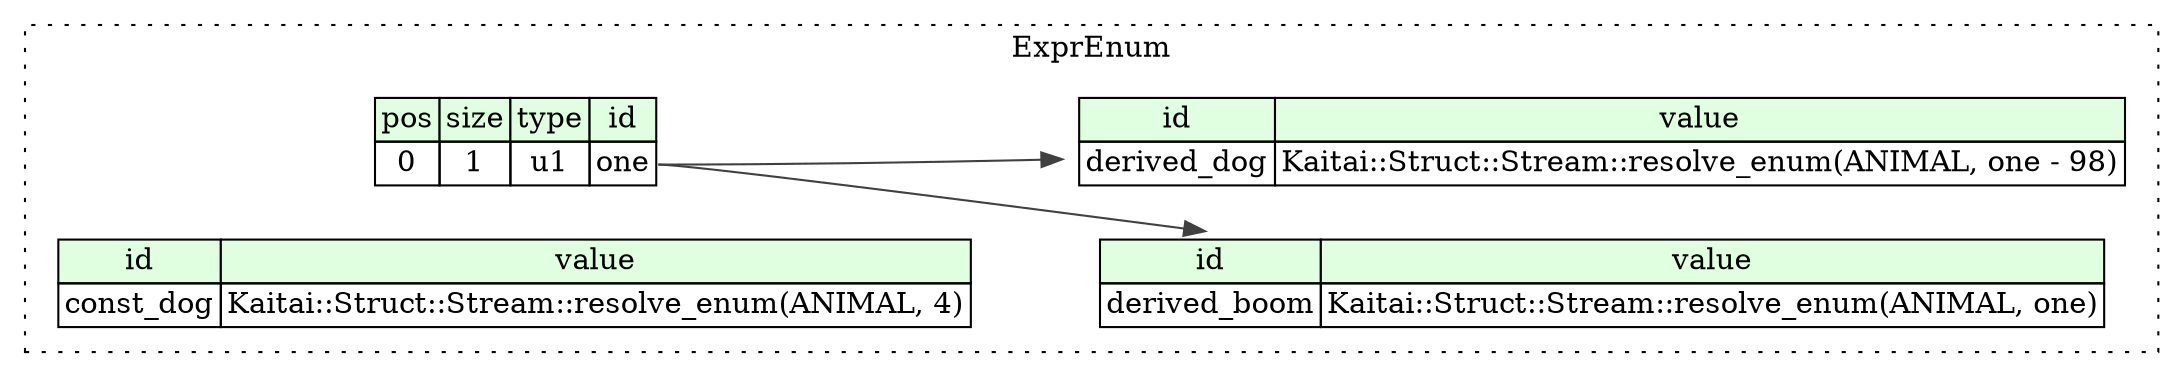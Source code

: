 digraph {
	rankdir=LR;
	node [shape=plaintext];
	subgraph cluster__expr_enum {
		label="ExprEnum";
		graph[style=dotted];

		expr_enum__seq [label=<<TABLE BORDER="0" CELLBORDER="1" CELLSPACING="0">
			<TR><TD BGCOLOR="#E0FFE0">pos</TD><TD BGCOLOR="#E0FFE0">size</TD><TD BGCOLOR="#E0FFE0">type</TD><TD BGCOLOR="#E0FFE0">id</TD></TR>
			<TR><TD PORT="one_pos">0</TD><TD PORT="one_size">1</TD><TD>u1</TD><TD PORT="one_type">one</TD></TR>
		</TABLE>>];
		expr_enum__inst__const_dog [label=<<TABLE BORDER="0" CELLBORDER="1" CELLSPACING="0">
			<TR><TD BGCOLOR="#E0FFE0">id</TD><TD BGCOLOR="#E0FFE0">value</TD></TR>
			<TR><TD>const_dog</TD><TD>Kaitai::Struct::Stream::resolve_enum(ANIMAL, 4)</TD></TR>
		</TABLE>>];
		expr_enum__inst__derived_boom [label=<<TABLE BORDER="0" CELLBORDER="1" CELLSPACING="0">
			<TR><TD BGCOLOR="#E0FFE0">id</TD><TD BGCOLOR="#E0FFE0">value</TD></TR>
			<TR><TD>derived_boom</TD><TD>Kaitai::Struct::Stream::resolve_enum(ANIMAL, one)</TD></TR>
		</TABLE>>];
		expr_enum__inst__derived_dog [label=<<TABLE BORDER="0" CELLBORDER="1" CELLSPACING="0">
			<TR><TD BGCOLOR="#E0FFE0">id</TD><TD BGCOLOR="#E0FFE0">value</TD></TR>
			<TR><TD>derived_dog</TD><TD>Kaitai::Struct::Stream::resolve_enum(ANIMAL, one - 98)</TD></TR>
		</TABLE>>];
	}
	expr_enum__seq:one_type -> expr_enum__inst__derived_boom [color="#404040"];
	expr_enum__seq:one_type -> expr_enum__inst__derived_dog [color="#404040"];
}
